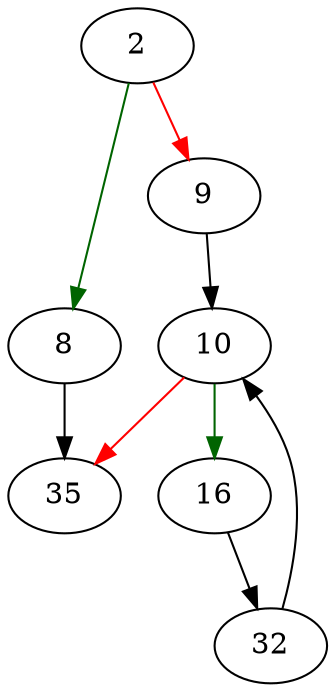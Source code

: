 strict digraph "substExprList" {
	// Node definitions.
	2 [entry=true];
	8;
	9;
	35;
	10;
	16;
	32;

	// Edge definitions.
	2 -> 8 [
		color=darkgreen
		cond=true
	];
	2 -> 9 [
		color=red
		cond=false
	];
	8 -> 35;
	9 -> 10;
	10 -> 35 [
		color=red
		cond=false
	];
	10 -> 16 [
		color=darkgreen
		cond=true
	];
	16 -> 32;
	32 -> 10;
}